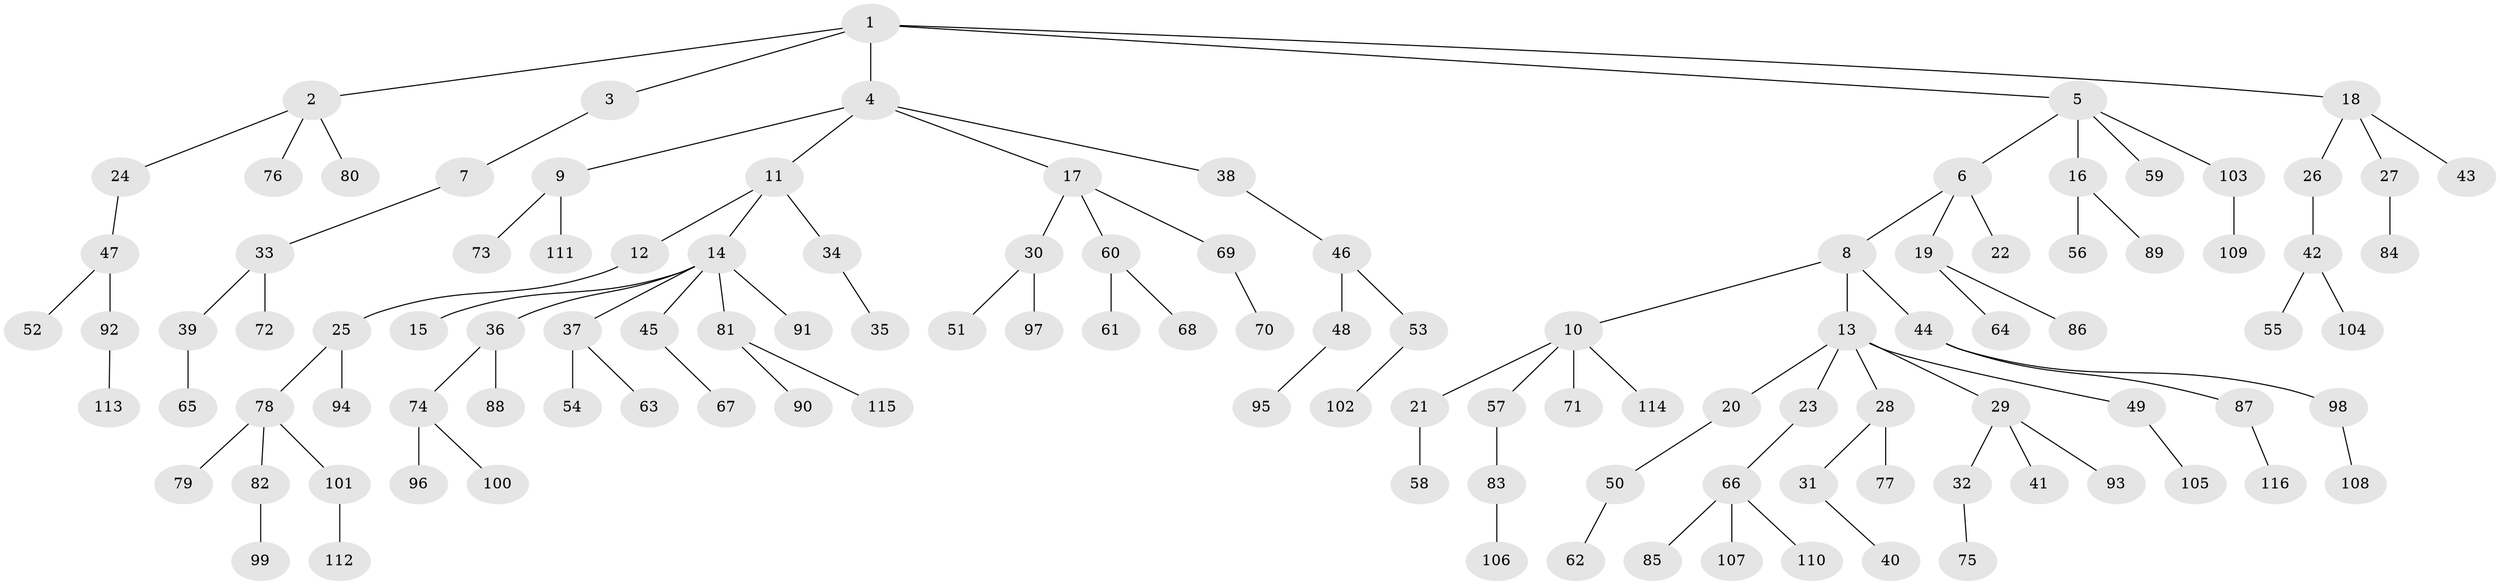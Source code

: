 // coarse degree distribution, {5: 0.024390243902439025, 2: 0.3048780487804878, 4: 0.06097560975609756, 6: 0.024390243902439025, 3: 0.13414634146341464, 1: 0.45121951219512196}
// Generated by graph-tools (version 1.1) at 2025/37/03/04/25 23:37:23]
// undirected, 116 vertices, 115 edges
graph export_dot {
  node [color=gray90,style=filled];
  1;
  2;
  3;
  4;
  5;
  6;
  7;
  8;
  9;
  10;
  11;
  12;
  13;
  14;
  15;
  16;
  17;
  18;
  19;
  20;
  21;
  22;
  23;
  24;
  25;
  26;
  27;
  28;
  29;
  30;
  31;
  32;
  33;
  34;
  35;
  36;
  37;
  38;
  39;
  40;
  41;
  42;
  43;
  44;
  45;
  46;
  47;
  48;
  49;
  50;
  51;
  52;
  53;
  54;
  55;
  56;
  57;
  58;
  59;
  60;
  61;
  62;
  63;
  64;
  65;
  66;
  67;
  68;
  69;
  70;
  71;
  72;
  73;
  74;
  75;
  76;
  77;
  78;
  79;
  80;
  81;
  82;
  83;
  84;
  85;
  86;
  87;
  88;
  89;
  90;
  91;
  92;
  93;
  94;
  95;
  96;
  97;
  98;
  99;
  100;
  101;
  102;
  103;
  104;
  105;
  106;
  107;
  108;
  109;
  110;
  111;
  112;
  113;
  114;
  115;
  116;
  1 -- 2;
  1 -- 3;
  1 -- 4;
  1 -- 5;
  1 -- 18;
  2 -- 24;
  2 -- 76;
  2 -- 80;
  3 -- 7;
  4 -- 9;
  4 -- 11;
  4 -- 17;
  4 -- 38;
  5 -- 6;
  5 -- 16;
  5 -- 59;
  5 -- 103;
  6 -- 8;
  6 -- 19;
  6 -- 22;
  7 -- 33;
  8 -- 10;
  8 -- 13;
  8 -- 44;
  9 -- 73;
  9 -- 111;
  10 -- 21;
  10 -- 57;
  10 -- 71;
  10 -- 114;
  11 -- 12;
  11 -- 14;
  11 -- 34;
  12 -- 25;
  13 -- 20;
  13 -- 23;
  13 -- 28;
  13 -- 29;
  13 -- 49;
  14 -- 15;
  14 -- 36;
  14 -- 37;
  14 -- 45;
  14 -- 81;
  14 -- 91;
  16 -- 56;
  16 -- 89;
  17 -- 30;
  17 -- 60;
  17 -- 69;
  18 -- 26;
  18 -- 27;
  18 -- 43;
  19 -- 64;
  19 -- 86;
  20 -- 50;
  21 -- 58;
  23 -- 66;
  24 -- 47;
  25 -- 78;
  25 -- 94;
  26 -- 42;
  27 -- 84;
  28 -- 31;
  28 -- 77;
  29 -- 32;
  29 -- 41;
  29 -- 93;
  30 -- 51;
  30 -- 97;
  31 -- 40;
  32 -- 75;
  33 -- 39;
  33 -- 72;
  34 -- 35;
  36 -- 74;
  36 -- 88;
  37 -- 54;
  37 -- 63;
  38 -- 46;
  39 -- 65;
  42 -- 55;
  42 -- 104;
  44 -- 87;
  44 -- 98;
  45 -- 67;
  46 -- 48;
  46 -- 53;
  47 -- 52;
  47 -- 92;
  48 -- 95;
  49 -- 105;
  50 -- 62;
  53 -- 102;
  57 -- 83;
  60 -- 61;
  60 -- 68;
  66 -- 85;
  66 -- 107;
  66 -- 110;
  69 -- 70;
  74 -- 96;
  74 -- 100;
  78 -- 79;
  78 -- 82;
  78 -- 101;
  81 -- 90;
  81 -- 115;
  82 -- 99;
  83 -- 106;
  87 -- 116;
  92 -- 113;
  98 -- 108;
  101 -- 112;
  103 -- 109;
}
